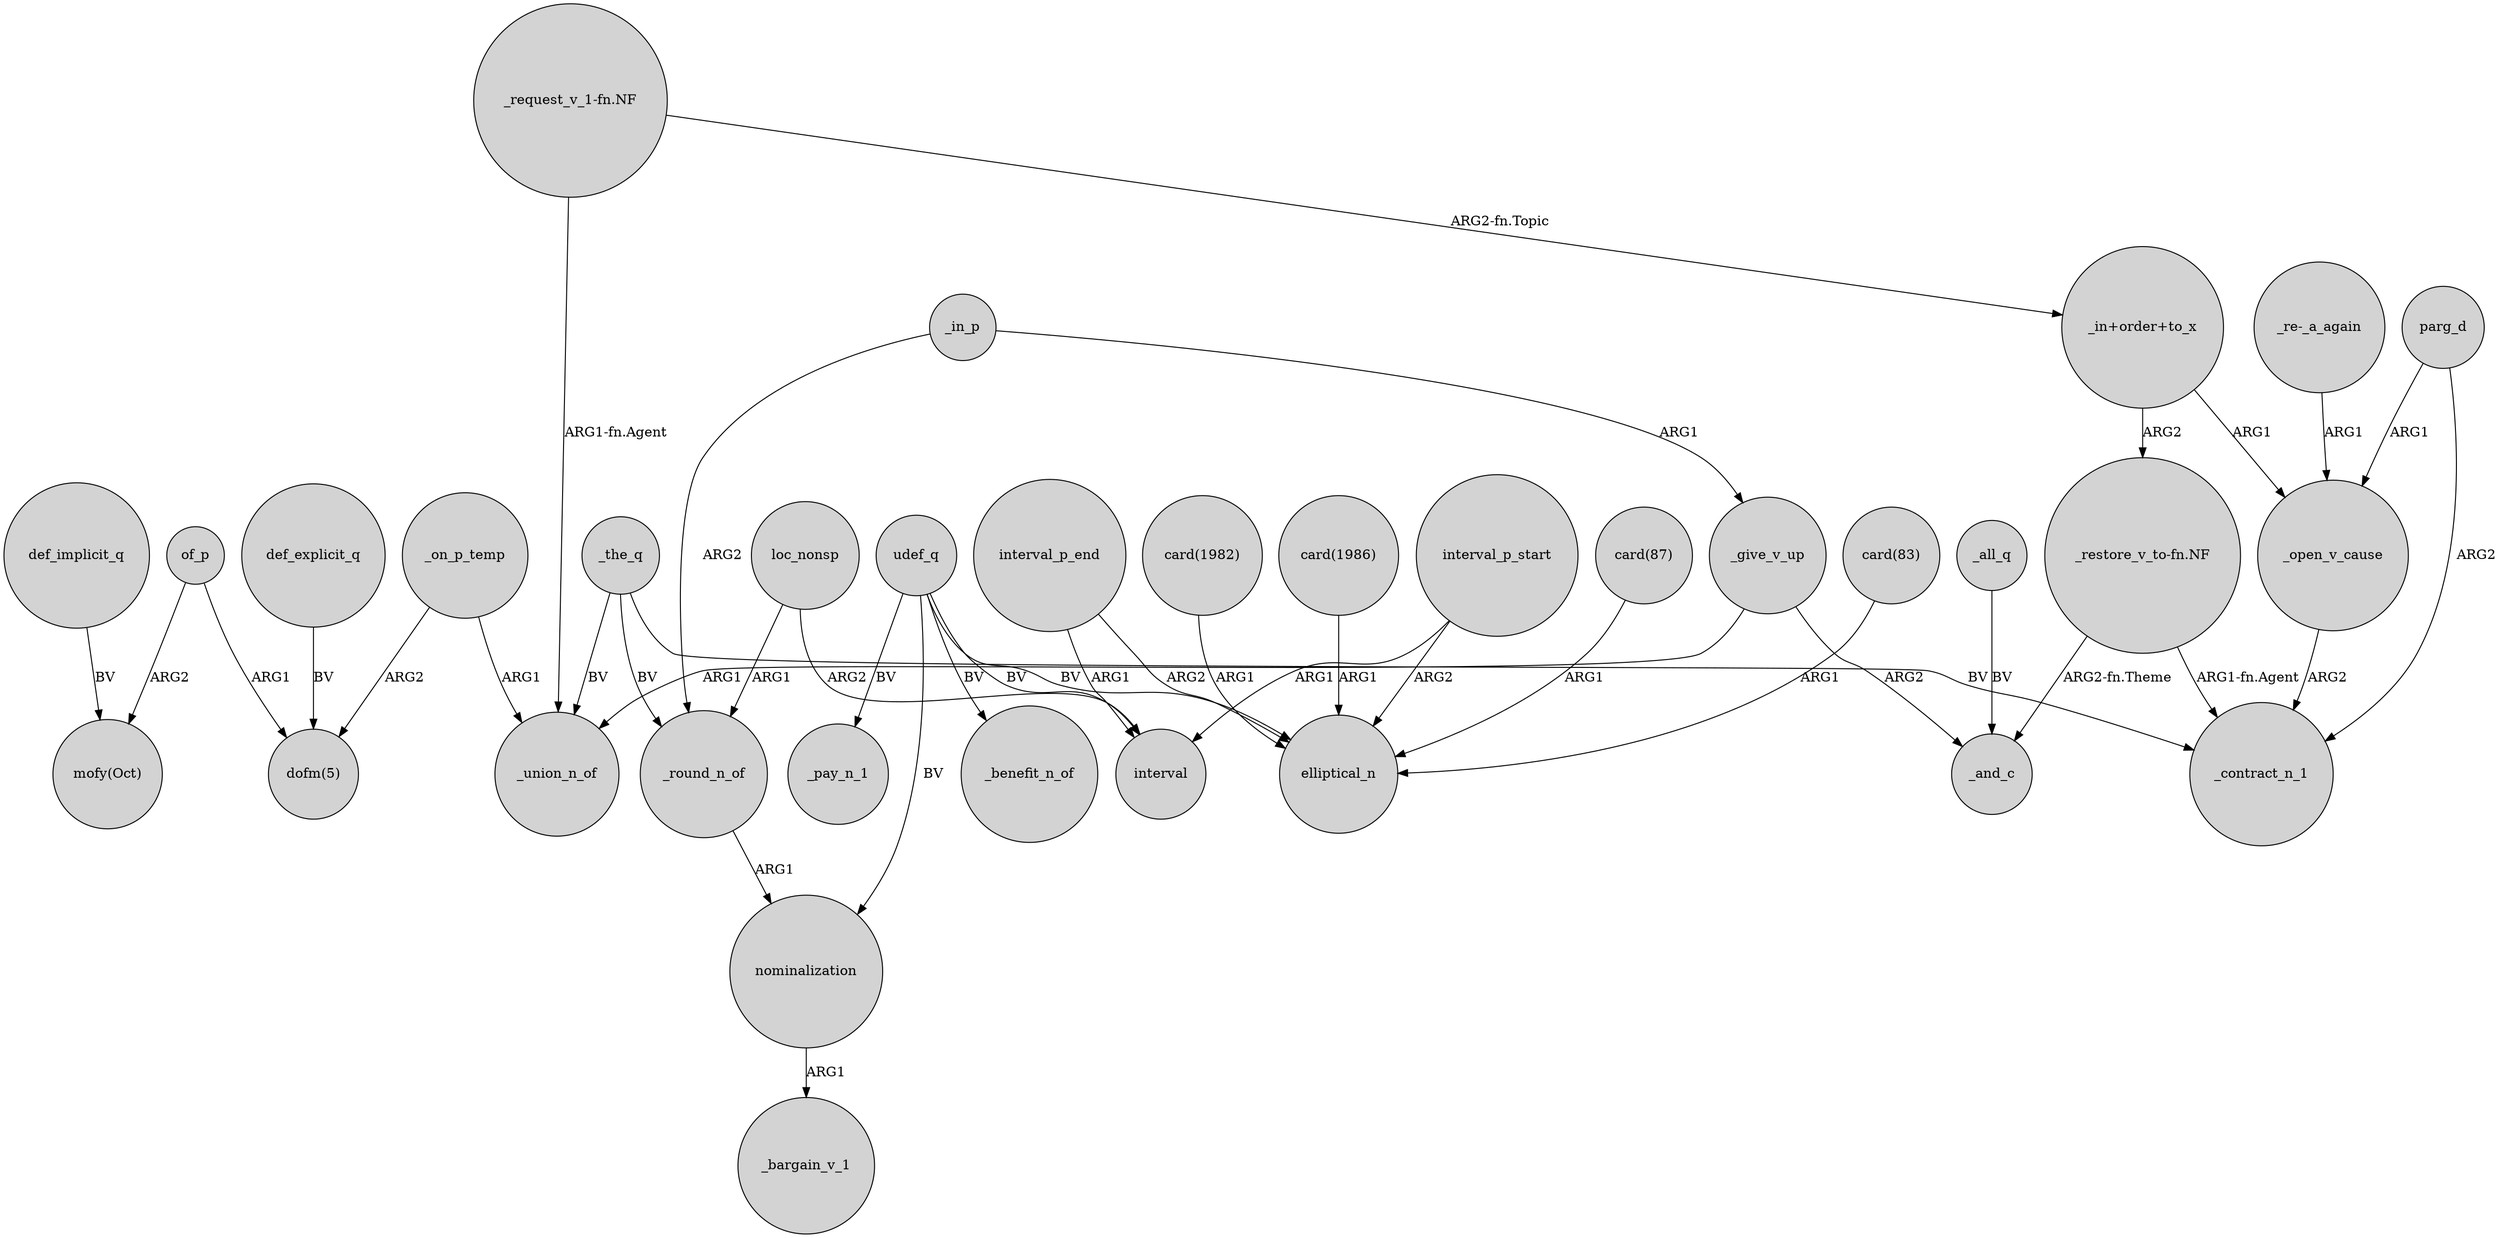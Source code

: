 digraph {
	node [shape=circle style=filled]
	_give_v_up -> _union_n_of [label=ARG1]
	"_in+order+to_x" -> _open_v_cause [label=ARG1]
	loc_nonsp -> interval [label=ARG2]
	udef_q -> elliptical_n [label=BV]
	def_implicit_q -> "mofy(Oct)" [label=BV]
	_in_p -> _give_v_up [label=ARG1]
	_give_v_up -> _and_c [label=ARG2]
	loc_nonsp -> _round_n_of [label=ARG1]
	"card(87)" -> elliptical_n [label=ARG1]
	"_restore_v_to-fn.NF" -> _and_c [label="ARG2-fn.Theme"]
	def_explicit_q -> "dofm(5)" [label=BV]
	"card(83)" -> elliptical_n [label=ARG1]
	interval_p_end -> elliptical_n [label=ARG2]
	_on_p_temp -> "dofm(5)" [label=ARG2]
	of_p -> "mofy(Oct)" [label=ARG2]
	"card(1982)" -> elliptical_n [label=ARG1]
	_the_q -> _union_n_of [label=BV]
	interval_p_start -> elliptical_n [label=ARG2]
	_all_q -> _and_c [label=BV]
	_round_n_of -> nominalization [label=ARG1]
	"_in+order+to_x" -> "_restore_v_to-fn.NF" [label=ARG2]
	_open_v_cause -> _contract_n_1 [label=ARG2]
	nominalization -> _bargain_v_1 [label=ARG1]
	"_re-_a_again" -> _open_v_cause [label=ARG1]
	_the_q -> _contract_n_1 [label=BV]
	"card(1986)" -> elliptical_n [label=ARG1]
	interval_p_start -> interval [label=ARG1]
	parg_d -> _contract_n_1 [label=ARG2]
	"_request_v_1-fn.NF" -> _union_n_of [label="ARG1-fn.Agent"]
	"_request_v_1-fn.NF" -> "_in+order+to_x" [label="ARG2-fn.Topic"]
	parg_d -> _open_v_cause [label=ARG1]
	udef_q -> nominalization [label=BV]
	_on_p_temp -> _union_n_of [label=ARG1]
	interval_p_end -> interval [label=ARG1]
	"_restore_v_to-fn.NF" -> _contract_n_1 [label="ARG1-fn.Agent"]
	of_p -> "dofm(5)" [label=ARG1]
	_in_p -> _round_n_of [label=ARG2]
	udef_q -> _benefit_n_of [label=BV]
	udef_q -> interval [label=BV]
	udef_q -> _pay_n_1 [label=BV]
	_the_q -> _round_n_of [label=BV]
}
